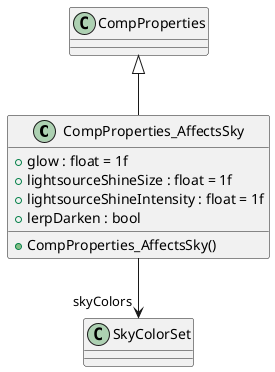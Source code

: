 @startuml
class CompProperties_AffectsSky {
    + glow : float = 1f
    + lightsourceShineSize : float = 1f
    + lightsourceShineIntensity : float = 1f
    + lerpDarken : bool
    + CompProperties_AffectsSky()
}
CompProperties <|-- CompProperties_AffectsSky
CompProperties_AffectsSky --> "skyColors" SkyColorSet
@enduml
